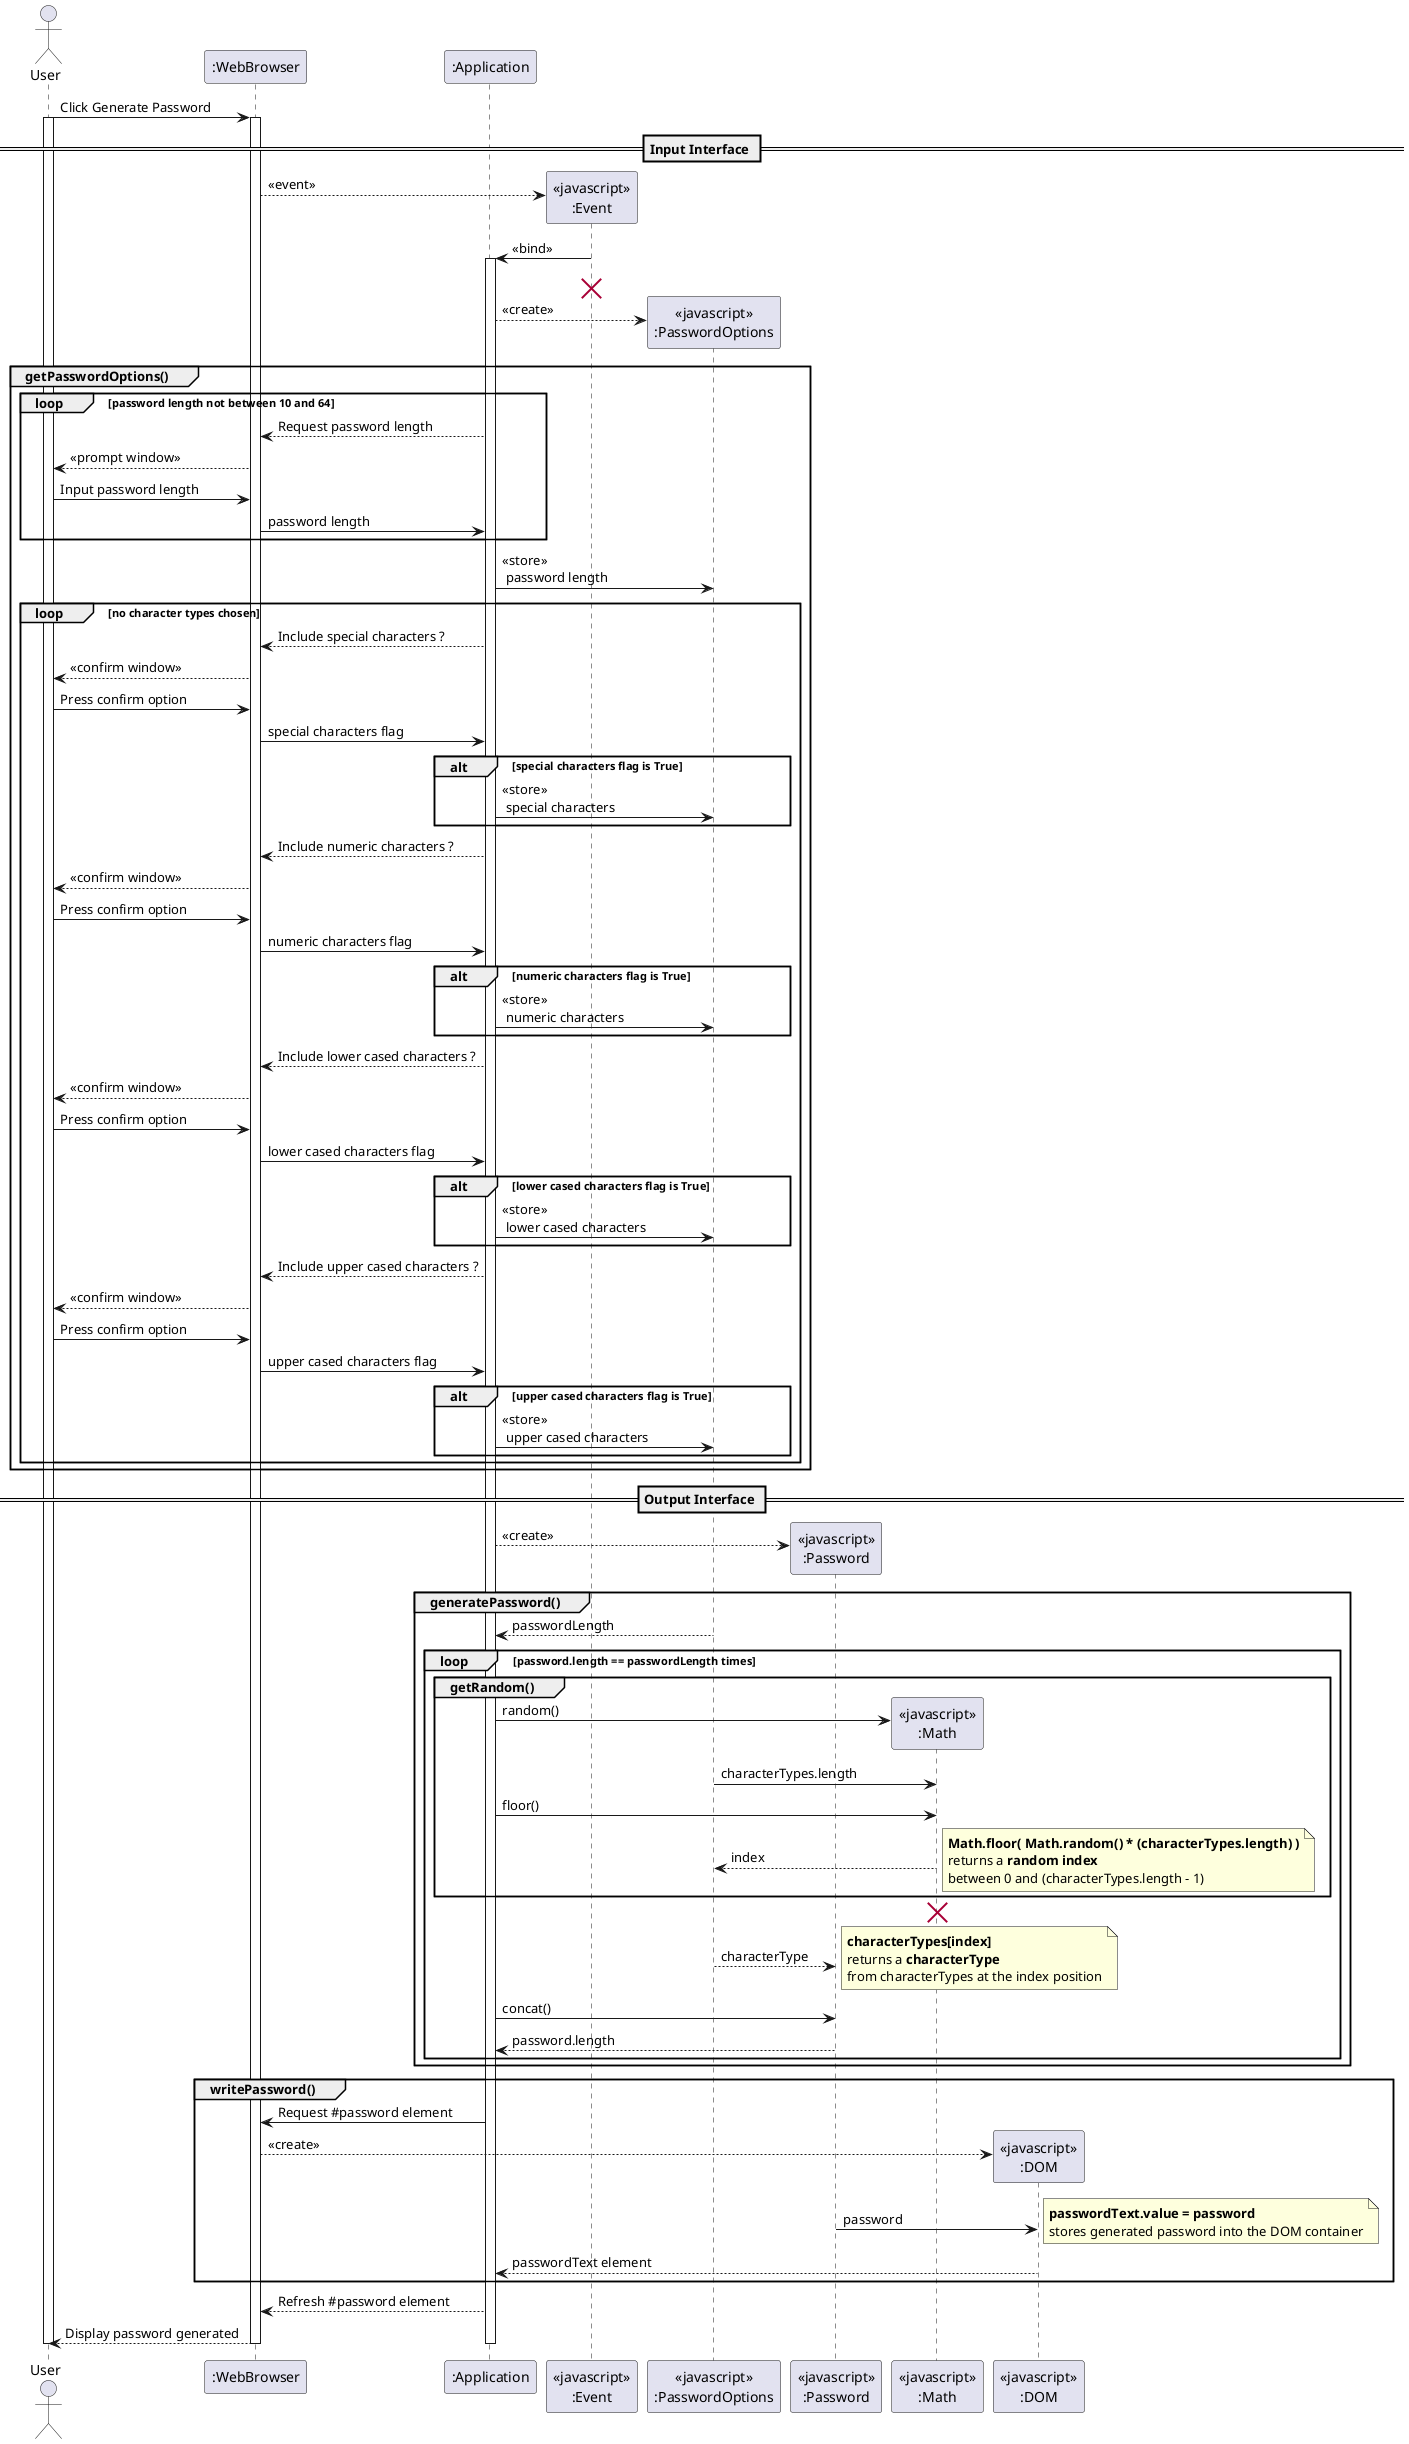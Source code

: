@startuml
actor User
participant ":WebBrowser"
participant ":Application"

User->":WebBrowser": Click Generate Password
activate User
activate ":WebBrowser"

== Input Interface ==

":WebBrowser"-->"<< javascript >>\n:Event" **: << event >>
":Application"<-"<< javascript >>\n:Event": << bind >>
activate ":Application"
destroy "<< javascript >>\n:Event"

":Application"-->"<< javascript >>\n:PasswordOptions" **: << create >>

group getPasswordOptions()
  loop password length not between 10 and 64
    ":WebBrowser"<--":Application": Request password length 
    User<--":WebBrowser": << prompt window >>
    User->":WebBrowser": Input password length
    ":WebBrowser"->":Application": password length
  end

  ":Application"->"<< javascript >>\n:PasswordOptions": << store >> \n password length

  loop no character types chosen

    ":WebBrowser"<--":Application": Include special characters ?
    User<--":WebBrowser": << confirm window >>
    User->":WebBrowser": Press confirm option
    ":WebBrowser"->":Application": special characters flag

    alt special characters flag is True
      ":Application"->"<< javascript >>\n:PasswordOptions": << store >> \n special characters
    end

    ":WebBrowser"<--":Application": Include numeric characters ?
    User<--":WebBrowser": << confirm window >>
    User->":WebBrowser": Press confirm option
    ":WebBrowser"->":Application": numeric characters flag

    alt numeric characters flag is True
      ":Application"->"<< javascript >>\n:PasswordOptions": << store >> \n numeric characters
    end

    ":WebBrowser"<--":Application": Include lower cased characters ?
    User<--":WebBrowser": << confirm window >>
    User->":WebBrowser": Press confirm option
    ":WebBrowser"->":Application": lower cased characters flag

    alt lower cased characters flag is True
      ":Application"->"<< javascript >>\n:PasswordOptions": << store >> \n lower cased characters
    end

    ":WebBrowser"<--":Application": Include upper cased characters ?
    User<--":WebBrowser": << confirm window >>
    User->":WebBrowser": Press confirm option
    ":WebBrowser"->":Application": upper cased characters flag

    alt upper cased characters flag is True
      ":Application"->"<< javascript >>\n:PasswordOptions": << store >> \n upper cased characters
    end

  end
end

== Output Interface ==

":Application"-->"<< javascript >>\n:Password" **: << create >>

group generatePassword()

  ":Application"<--"<< javascript >>\n:PasswordOptions": passwordLength

  loop password.length == passwordLength times

    group getRandom()

      ":Application"->"<< javascript >>\n:Math" **: random()
      "<< javascript >>\n:PasswordOptions"->"<< javascript >>\n:Math": characterTypes.length
      ":Application"->"<< javascript >>\n:Math": floor()

      "<< javascript >>\n:PasswordOptions"<--"<< javascript >>\n:Math": index
      note right
        **Math.floor( Math.random() * (characterTypes.length) )**
        returns a **random index** 
        between 0 and (characterTypes.length - 1)
      end note
    end

    destroy "<< javascript >>\n:Math"

    "<< javascript >>\n:Password"<--"<< javascript >>\n:PasswordOptions": characterType
    note right
      **characterTypes[index]**
      returns a **characterType** 
      from characterTypes at the index position
    end note

    ":Application"->"<< javascript >>\n:Password": concat()
    ":Application"<--"<< javascript >>\n:Password": password.length

  end
end

group writePassword()

  ":WebBrowser"<-":Application": Request #password element
  ":WebBrowser"-->"<< javascript >>\n:DOM" **: << create >>

  "<< javascript >>\n:Password"->"<< javascript >>\n:DOM": password
  note right
    **passwordText.value = password**
    stores generated password into the DOM container
  end note

  ":Application"<--"<< javascript >>\n:DOM": passwordText element
end

":WebBrowser"<--":Application": Refresh #password element

User<--":WebBrowser": Display password generated

deactivate ":Application"
deactivate ":WebBrowser"
deactivate User
@enduml
